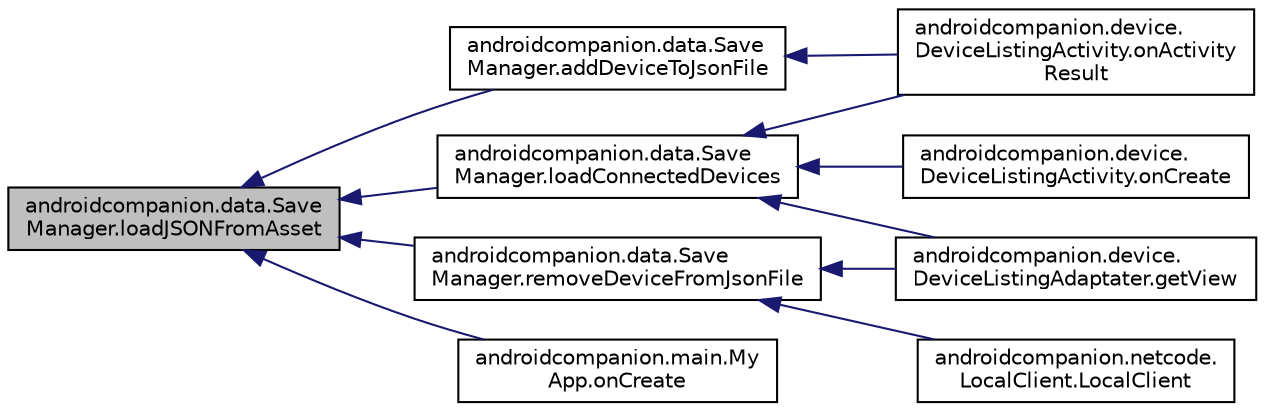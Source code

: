 digraph "androidcompanion.data.SaveManager.loadJSONFromAsset"
{
  edge [fontname="Helvetica",fontsize="10",labelfontname="Helvetica",labelfontsize="10"];
  node [fontname="Helvetica",fontsize="10",shape=record];
  rankdir="LR";
  Node18 [label="androidcompanion.data.Save\lManager.loadJSONFromAsset",height=0.2,width=0.4,color="black", fillcolor="grey75", style="filled", fontcolor="black"];
  Node18 -> Node19 [dir="back",color="midnightblue",fontsize="10",style="solid",fontname="Helvetica"];
  Node19 [label="androidcompanion.data.Save\lManager.addDeviceToJsonFile",height=0.2,width=0.4,color="black", fillcolor="white", style="filled",URL="$classandroidcompanion_1_1data_1_1_save_manager.html#a219c44cb12af0e0af5f70e2d5d4155b4"];
  Node19 -> Node20 [dir="back",color="midnightblue",fontsize="10",style="solid",fontname="Helvetica"];
  Node20 [label="androidcompanion.device.\lDeviceListingActivity.onActivity\lResult",height=0.2,width=0.4,color="black", fillcolor="white", style="filled",URL="$classandroidcompanion_1_1device_1_1_device_listing_activity.html#ad899e3ff2c3b424464a5114328b3234b"];
  Node18 -> Node21 [dir="back",color="midnightblue",fontsize="10",style="solid",fontname="Helvetica"];
  Node21 [label="androidcompanion.data.Save\lManager.removeDeviceFromJsonFile",height=0.2,width=0.4,color="black", fillcolor="white", style="filled",URL="$classandroidcompanion_1_1data_1_1_save_manager.html#ab99488cc41a2ff1e82526a7c4cf46296"];
  Node21 -> Node22 [dir="back",color="midnightblue",fontsize="10",style="solid",fontname="Helvetica"];
  Node22 [label="androidcompanion.device.\lDeviceListingAdaptater.getView",height=0.2,width=0.4,color="black", fillcolor="white", style="filled",URL="$classandroidcompanion_1_1device_1_1_device_listing_adaptater.html#a76ab899b207cdcbaa61433de6dadbc17"];
  Node21 -> Node23 [dir="back",color="midnightblue",fontsize="10",style="solid",fontname="Helvetica"];
  Node23 [label="androidcompanion.netcode.\lLocalClient.LocalClient",height=0.2,width=0.4,color="black", fillcolor="white", style="filled",URL="$classandroidcompanion_1_1netcode_1_1_local_client.html#a2751233da0c797655acf10e41d7e26ba"];
  Node18 -> Node24 [dir="back",color="midnightblue",fontsize="10",style="solid",fontname="Helvetica"];
  Node24 [label="androidcompanion.data.Save\lManager.loadConnectedDevices",height=0.2,width=0.4,color="black", fillcolor="white", style="filled",URL="$classandroidcompanion_1_1data_1_1_save_manager.html#a4e71b3bbcae995f16f4e01f4f3ec5df0"];
  Node24 -> Node25 [dir="back",color="midnightblue",fontsize="10",style="solid",fontname="Helvetica"];
  Node25 [label="androidcompanion.device.\lDeviceListingActivity.onCreate",height=0.2,width=0.4,color="black", fillcolor="white", style="filled",URL="$classandroidcompanion_1_1device_1_1_device_listing_activity.html#af088218f7a3913bc881ce8893fb0d582"];
  Node24 -> Node20 [dir="back",color="midnightblue",fontsize="10",style="solid",fontname="Helvetica"];
  Node24 -> Node22 [dir="back",color="midnightblue",fontsize="10",style="solid",fontname="Helvetica"];
  Node18 -> Node26 [dir="back",color="midnightblue",fontsize="10",style="solid",fontname="Helvetica"];
  Node26 [label="androidcompanion.main.My\lApp.onCreate",height=0.2,width=0.4,color="black", fillcolor="white", style="filled",URL="$classandroidcompanion_1_1main_1_1_my_app.html#aa99f4ac60eea3ab3da475bfdfc96ce95"];
}
